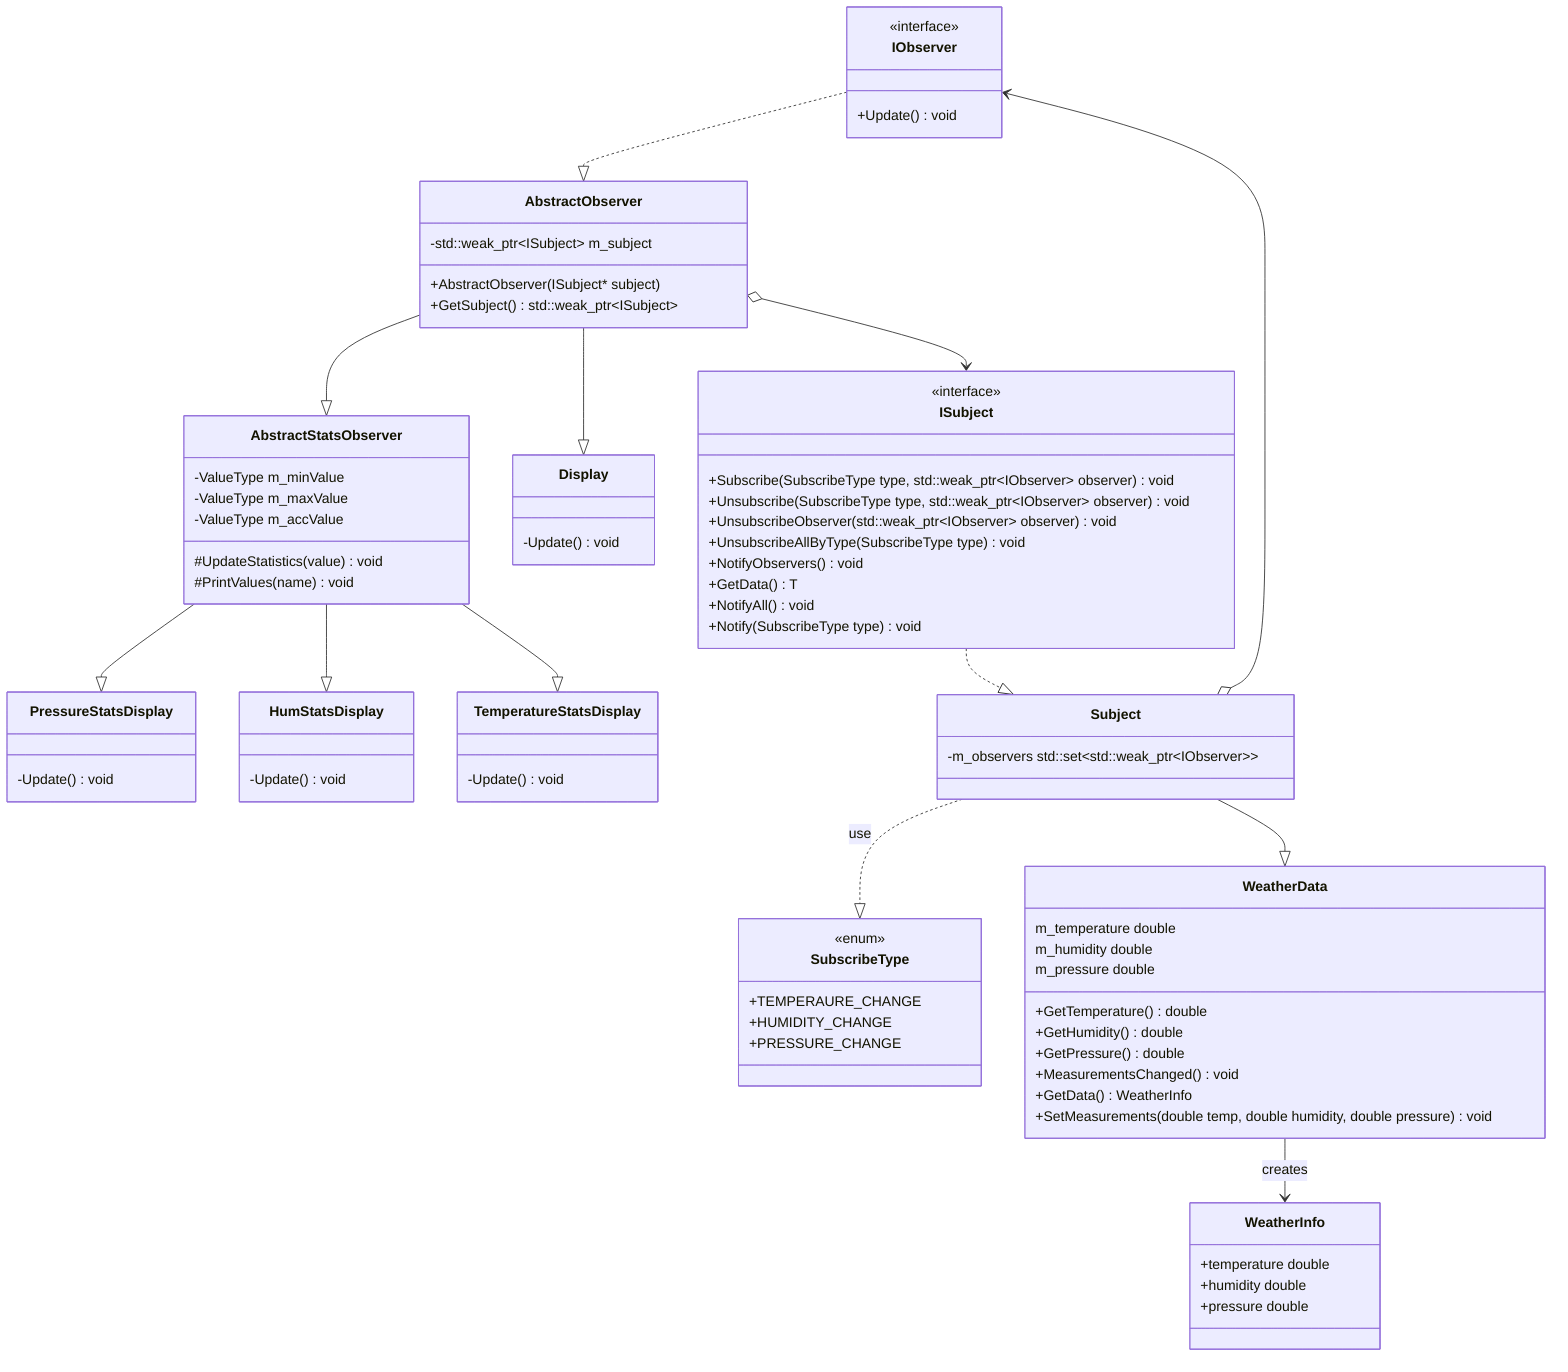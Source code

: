 classDiagram
  direction TB

  class SubscribeType {
    <<enum>>
    +TEMPERAURE_CHANGE
    +HUMIDITY_CHANGE
    +PRESSURE_CHANGE
  }

  class IObserver {
    <<interface>>
    +Update() void
  }

  class AbstractObserver {
    +AbstractObserver(ISubject* subject)
    +GetSubject() std::weak_ptr~ISubject~
    -std::weak_ptr~ISubject~ m_subject
  }

  class AbstractStatsObserver {
    #UpdateStatistics(value) void
    #PrintValues(name) void
    -ValueType m_minValue
    -ValueType m_maxValue
    -ValueType m_accValue
  }

  class Display {
    -Update() void
  }

  class PressureStatsDisplay {
    -Update() void
  }
  class HumStatsDisplay {
    -Update() void
  }

  class TemperatureStatsDisplay {
    -Update() void
  }

  IObserver ..|> AbstractObserver
  AbstractObserver --|> AbstractStatsObserver
  AbstractObserver --|> Display
  AbstractStatsObserver --|> PressureStatsDisplay
  AbstractStatsObserver --|> HumStatsDisplay
  AbstractStatsObserver --|> TemperatureStatsDisplay

  AbstractObserver o--> ISubject

  class ISubject {
    <<interface>>
    +Subscribe(SubscribeType type, std::weak_ptr~IObserver~ observer) void
    +Unsubscribe(SubscribeType type, std::weak_ptr~IObserver~ observer) void
    +UnsubscribeObserver(std::weak_ptr~IObserver~ observer) void
    +UnsubscribeAllByType(SubscribeType type) void
    +NotifyObservers() void
    +GetData() T

    +NotifyAll() void
    +Notify(SubscribeType type) void
  }

  class Subject {
    -m_observers std::set~std::weak_ptr~IObserver~~
  }

  class WeatherData {
    +GetTemperature() double
    +GetHumidity() double
    +GetPressure() double
    +MeasurementsChanged() void
    +GetData() WeatherInfo

    +SetMeasurements(double temp, double humidity, double pressure) void

    m_temperature double 
    m_humidity double 
    m_pressure double 
  }

  ISubject ..|> Subject
  Subject ..|> SubscribeType : use
  Subject --|> WeatherData

  Subject o--> IObserver
  WeatherData --> WeatherInfo : creates

  class WeatherInfo {
    +temperature double 
    +humidity double 
    +pressure double 
  }